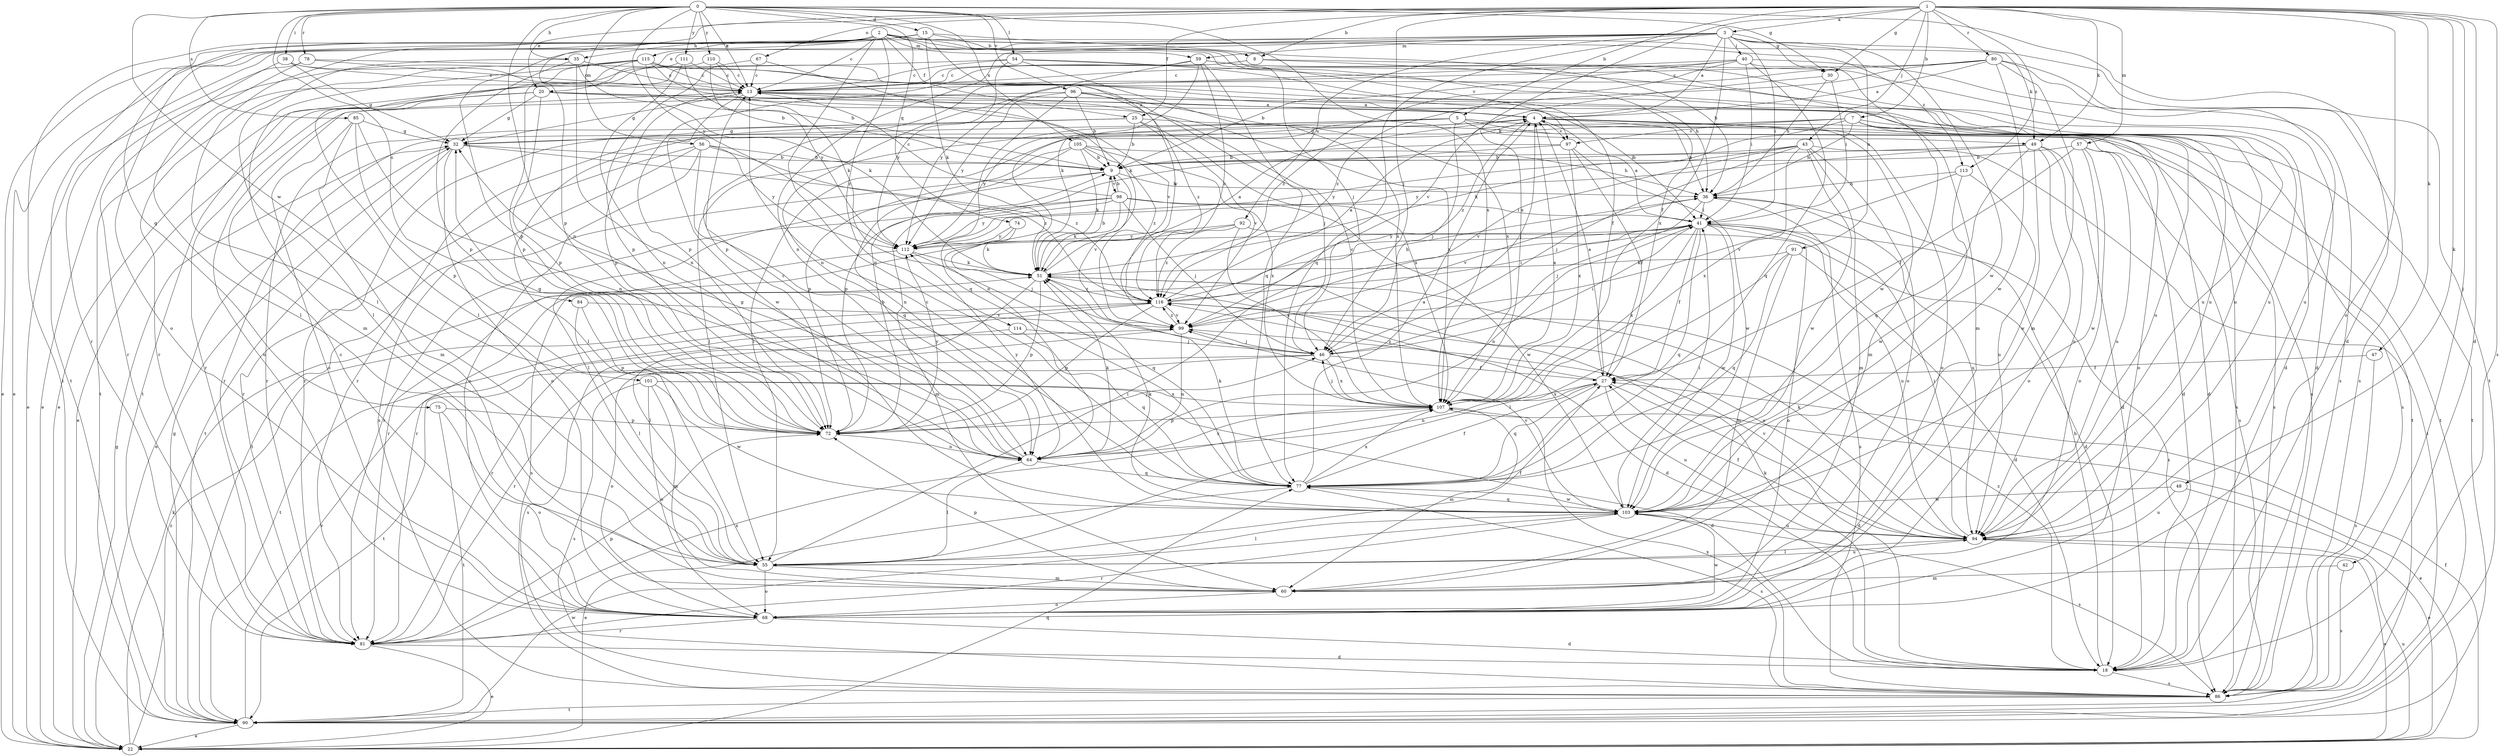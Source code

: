 strict digraph  {
0;
1;
2;
3;
4;
5;
7;
8;
9;
13;
15;
18;
20;
22;
25;
27;
30;
32;
35;
36;
38;
40;
41;
42;
43;
46;
47;
48;
49;
51;
54;
55;
56;
57;
59;
60;
64;
67;
68;
72;
74;
75;
77;
78;
80;
81;
84;
85;
86;
90;
91;
92;
94;
96;
97;
98;
99;
101;
103;
105;
107;
110;
111;
112;
113;
114;
115;
116;
0 -> 13  [label=c];
0 -> 15  [label=d];
0 -> 18  [label=d];
0 -> 30  [label=g];
0 -> 35  [label=h];
0 -> 38  [label=i];
0 -> 54  [label=l];
0 -> 56  [label=m];
0 -> 64  [label=n];
0 -> 74  [label=q];
0 -> 78  [label=r];
0 -> 84  [label=s];
0 -> 85  [label=s];
0 -> 96  [label=v];
0 -> 101  [label=w];
0 -> 105  [label=x];
0 -> 107  [label=x];
0 -> 110  [label=y];
0 -> 111  [label=y];
0 -> 112  [label=y];
1 -> 3  [label=a];
1 -> 5  [label=b];
1 -> 7  [label=b];
1 -> 8  [label=b];
1 -> 18  [label=d];
1 -> 20  [label=e];
1 -> 25  [label=f];
1 -> 30  [label=g];
1 -> 42  [label=j];
1 -> 43  [label=j];
1 -> 46  [label=j];
1 -> 47  [label=k];
1 -> 48  [label=k];
1 -> 49  [label=k];
1 -> 57  [label=m];
1 -> 67  [label=o];
1 -> 68  [label=o];
1 -> 72  [label=p];
1 -> 80  [label=r];
1 -> 86  [label=s];
1 -> 107  [label=x];
1 -> 113  [label=z];
2 -> 13  [label=c];
2 -> 25  [label=f];
2 -> 27  [label=f];
2 -> 35  [label=h];
2 -> 46  [label=j];
2 -> 49  [label=k];
2 -> 55  [label=l];
2 -> 59  [label=m];
2 -> 72  [label=p];
2 -> 75  [label=q];
2 -> 77  [label=q];
2 -> 90  [label=t];
2 -> 97  [label=v];
2 -> 113  [label=z];
2 -> 114  [label=z];
2 -> 115  [label=z];
3 -> 4  [label=a];
3 -> 20  [label=e];
3 -> 22  [label=e];
3 -> 30  [label=g];
3 -> 40  [label=i];
3 -> 41  [label=i];
3 -> 59  [label=m];
3 -> 64  [label=n];
3 -> 77  [label=q];
3 -> 81  [label=r];
3 -> 90  [label=t];
3 -> 91  [label=u];
3 -> 92  [label=u];
3 -> 103  [label=w];
3 -> 107  [label=x];
4 -> 32  [label=g];
4 -> 36  [label=h];
4 -> 46  [label=j];
4 -> 60  [label=m];
4 -> 68  [label=o];
4 -> 81  [label=r];
4 -> 86  [label=s];
4 -> 97  [label=v];
4 -> 116  [label=z];
5 -> 18  [label=d];
5 -> 46  [label=j];
5 -> 49  [label=k];
5 -> 55  [label=l];
5 -> 64  [label=n];
5 -> 81  [label=r];
5 -> 86  [label=s];
5 -> 90  [label=t];
5 -> 112  [label=y];
7 -> 18  [label=d];
7 -> 36  [label=h];
7 -> 51  [label=k];
7 -> 55  [label=l];
7 -> 68  [label=o];
7 -> 81  [label=r];
7 -> 86  [label=s];
7 -> 90  [label=t];
7 -> 97  [label=v];
8 -> 13  [label=c];
8 -> 18  [label=d];
8 -> 60  [label=m];
8 -> 72  [label=p];
9 -> 36  [label=h];
9 -> 55  [label=l];
9 -> 90  [label=t];
9 -> 98  [label=v];
9 -> 99  [label=v];
13 -> 4  [label=a];
13 -> 32  [label=g];
13 -> 41  [label=i];
13 -> 72  [label=p];
13 -> 94  [label=u];
13 -> 103  [label=w];
15 -> 8  [label=b];
15 -> 22  [label=e];
15 -> 36  [label=h];
15 -> 51  [label=k];
15 -> 68  [label=o];
15 -> 90  [label=t];
15 -> 99  [label=v];
18 -> 36  [label=h];
18 -> 51  [label=k];
18 -> 86  [label=s];
18 -> 116  [label=z];
20 -> 4  [label=a];
20 -> 22  [label=e];
20 -> 32  [label=g];
20 -> 72  [label=p];
20 -> 81  [label=r];
20 -> 86  [label=s];
20 -> 107  [label=x];
22 -> 27  [label=f];
22 -> 32  [label=g];
22 -> 51  [label=k];
22 -> 77  [label=q];
22 -> 94  [label=u];
22 -> 116  [label=z];
25 -> 9  [label=b];
25 -> 32  [label=g];
25 -> 55  [label=l];
25 -> 81  [label=r];
25 -> 90  [label=t];
25 -> 99  [label=v];
25 -> 107  [label=x];
27 -> 4  [label=a];
27 -> 18  [label=d];
27 -> 64  [label=n];
27 -> 77  [label=q];
27 -> 94  [label=u];
27 -> 107  [label=x];
27 -> 116  [label=z];
30 -> 36  [label=h];
30 -> 41  [label=i];
30 -> 99  [label=v];
32 -> 9  [label=b];
32 -> 22  [label=e];
32 -> 68  [label=o];
32 -> 90  [label=t];
32 -> 116  [label=z];
35 -> 13  [label=c];
35 -> 51  [label=k];
35 -> 55  [label=l];
35 -> 64  [label=n];
35 -> 72  [label=p];
36 -> 41  [label=i];
36 -> 46  [label=j];
36 -> 86  [label=s];
36 -> 94  [label=u];
36 -> 99  [label=v];
38 -> 13  [label=c];
38 -> 32  [label=g];
38 -> 81  [label=r];
38 -> 107  [label=x];
40 -> 9  [label=b];
40 -> 13  [label=c];
40 -> 41  [label=i];
40 -> 72  [label=p];
40 -> 77  [label=q];
40 -> 86  [label=s];
40 -> 103  [label=w];
40 -> 116  [label=z];
41 -> 4  [label=a];
41 -> 27  [label=f];
41 -> 64  [label=n];
41 -> 68  [label=o];
41 -> 77  [label=q];
41 -> 81  [label=r];
41 -> 86  [label=s];
41 -> 94  [label=u];
41 -> 103  [label=w];
41 -> 107  [label=x];
41 -> 112  [label=y];
42 -> 60  [label=m];
42 -> 86  [label=s];
43 -> 9  [label=b];
43 -> 46  [label=j];
43 -> 60  [label=m];
43 -> 68  [label=o];
43 -> 90  [label=t];
43 -> 99  [label=v];
43 -> 103  [label=w];
43 -> 107  [label=x];
43 -> 112  [label=y];
46 -> 27  [label=f];
46 -> 41  [label=i];
46 -> 68  [label=o];
46 -> 90  [label=t];
46 -> 107  [label=x];
47 -> 27  [label=f];
47 -> 86  [label=s];
48 -> 22  [label=e];
48 -> 94  [label=u];
48 -> 103  [label=w];
49 -> 9  [label=b];
49 -> 18  [label=d];
49 -> 68  [label=o];
49 -> 77  [label=q];
49 -> 94  [label=u];
49 -> 103  [label=w];
49 -> 112  [label=y];
51 -> 4  [label=a];
51 -> 9  [label=b];
51 -> 18  [label=d];
51 -> 55  [label=l];
51 -> 72  [label=p];
51 -> 116  [label=z];
54 -> 13  [label=c];
54 -> 22  [label=e];
54 -> 27  [label=f];
54 -> 94  [label=u];
54 -> 107  [label=x];
54 -> 112  [label=y];
55 -> 27  [label=f];
55 -> 41  [label=i];
55 -> 60  [label=m];
55 -> 68  [label=o];
55 -> 94  [label=u];
56 -> 9  [label=b];
56 -> 68  [label=o];
56 -> 77  [label=q];
56 -> 81  [label=r];
56 -> 86  [label=s];
56 -> 112  [label=y];
56 -> 116  [label=z];
57 -> 9  [label=b];
57 -> 27  [label=f];
57 -> 68  [label=o];
57 -> 86  [label=s];
57 -> 94  [label=u];
57 -> 103  [label=w];
59 -> 13  [label=c];
59 -> 18  [label=d];
59 -> 51  [label=k];
59 -> 77  [label=q];
59 -> 94  [label=u];
59 -> 112  [label=y];
59 -> 116  [label=z];
60 -> 68  [label=o];
60 -> 72  [label=p];
64 -> 13  [label=c];
64 -> 32  [label=g];
64 -> 51  [label=k];
64 -> 55  [label=l];
64 -> 77  [label=q];
64 -> 107  [label=x];
64 -> 112  [label=y];
67 -> 13  [label=c];
67 -> 51  [label=k];
67 -> 72  [label=p];
68 -> 13  [label=c];
68 -> 18  [label=d];
68 -> 81  [label=r];
68 -> 103  [label=w];
72 -> 9  [label=b];
72 -> 32  [label=g];
72 -> 46  [label=j];
72 -> 64  [label=n];
72 -> 112  [label=y];
74 -> 46  [label=j];
74 -> 51  [label=k];
74 -> 112  [label=y];
75 -> 68  [label=o];
75 -> 72  [label=p];
75 -> 90  [label=t];
77 -> 4  [label=a];
77 -> 22  [label=e];
77 -> 27  [label=f];
77 -> 51  [label=k];
77 -> 86  [label=s];
77 -> 103  [label=w];
77 -> 107  [label=x];
78 -> 13  [label=c];
78 -> 22  [label=e];
78 -> 55  [label=l];
78 -> 94  [label=u];
80 -> 4  [label=a];
80 -> 13  [label=c];
80 -> 60  [label=m];
80 -> 64  [label=n];
80 -> 86  [label=s];
80 -> 94  [label=u];
80 -> 103  [label=w];
80 -> 116  [label=z];
81 -> 18  [label=d];
81 -> 22  [label=e];
81 -> 72  [label=p];
81 -> 107  [label=x];
84 -> 55  [label=l];
84 -> 72  [label=p];
84 -> 99  [label=v];
85 -> 32  [label=g];
85 -> 60  [label=m];
85 -> 64  [label=n];
85 -> 68  [label=o];
85 -> 72  [label=p];
86 -> 90  [label=t];
86 -> 107  [label=x];
90 -> 22  [label=e];
90 -> 32  [label=g];
90 -> 99  [label=v];
90 -> 103  [label=w];
91 -> 18  [label=d];
91 -> 51  [label=k];
91 -> 55  [label=l];
91 -> 60  [label=m];
91 -> 77  [label=q];
92 -> 18  [label=d];
92 -> 81  [label=r];
92 -> 107  [label=x];
92 -> 112  [label=y];
92 -> 116  [label=z];
94 -> 22  [label=e];
94 -> 27  [label=f];
94 -> 41  [label=i];
94 -> 51  [label=k];
94 -> 55  [label=l];
94 -> 99  [label=v];
96 -> 4  [label=a];
96 -> 9  [label=b];
96 -> 46  [label=j];
96 -> 68  [label=o];
96 -> 77  [label=q];
96 -> 112  [label=y];
96 -> 116  [label=z];
97 -> 9  [label=b];
97 -> 27  [label=f];
97 -> 72  [label=p];
97 -> 103  [label=w];
97 -> 107  [label=x];
98 -> 9  [label=b];
98 -> 13  [label=c];
98 -> 41  [label=i];
98 -> 46  [label=j];
98 -> 51  [label=k];
98 -> 60  [label=m];
98 -> 81  [label=r];
98 -> 103  [label=w];
98 -> 112  [label=y];
99 -> 46  [label=j];
99 -> 64  [label=n];
99 -> 81  [label=r];
99 -> 116  [label=z];
101 -> 18  [label=d];
101 -> 60  [label=m];
101 -> 68  [label=o];
101 -> 86  [label=s];
101 -> 103  [label=w];
101 -> 107  [label=x];
103 -> 13  [label=c];
103 -> 41  [label=i];
103 -> 51  [label=k];
103 -> 55  [label=l];
103 -> 77  [label=q];
103 -> 81  [label=r];
103 -> 86  [label=s];
103 -> 94  [label=u];
103 -> 99  [label=v];
105 -> 9  [label=b];
105 -> 36  [label=h];
105 -> 51  [label=k];
105 -> 64  [label=n];
105 -> 72  [label=p];
105 -> 107  [label=x];
105 -> 116  [label=z];
107 -> 4  [label=a];
107 -> 13  [label=c];
107 -> 22  [label=e];
107 -> 46  [label=j];
107 -> 60  [label=m];
107 -> 72  [label=p];
110 -> 13  [label=c];
110 -> 51  [label=k];
110 -> 90  [label=t];
110 -> 112  [label=y];
111 -> 9  [label=b];
111 -> 13  [label=c];
111 -> 64  [label=n];
111 -> 90  [label=t];
112 -> 51  [label=k];
112 -> 77  [label=q];
112 -> 86  [label=s];
113 -> 36  [label=h];
113 -> 94  [label=u];
113 -> 99  [label=v];
113 -> 103  [label=w];
114 -> 46  [label=j];
114 -> 77  [label=q];
114 -> 86  [label=s];
115 -> 9  [label=b];
115 -> 13  [label=c];
115 -> 22  [label=e];
115 -> 36  [label=h];
115 -> 55  [label=l];
115 -> 60  [label=m];
115 -> 72  [label=p];
115 -> 81  [label=r];
115 -> 94  [label=u];
115 -> 99  [label=v];
116 -> 4  [label=a];
116 -> 36  [label=h];
116 -> 41  [label=i];
116 -> 72  [label=p];
116 -> 81  [label=r];
116 -> 90  [label=t];
116 -> 94  [label=u];
116 -> 99  [label=v];
}
